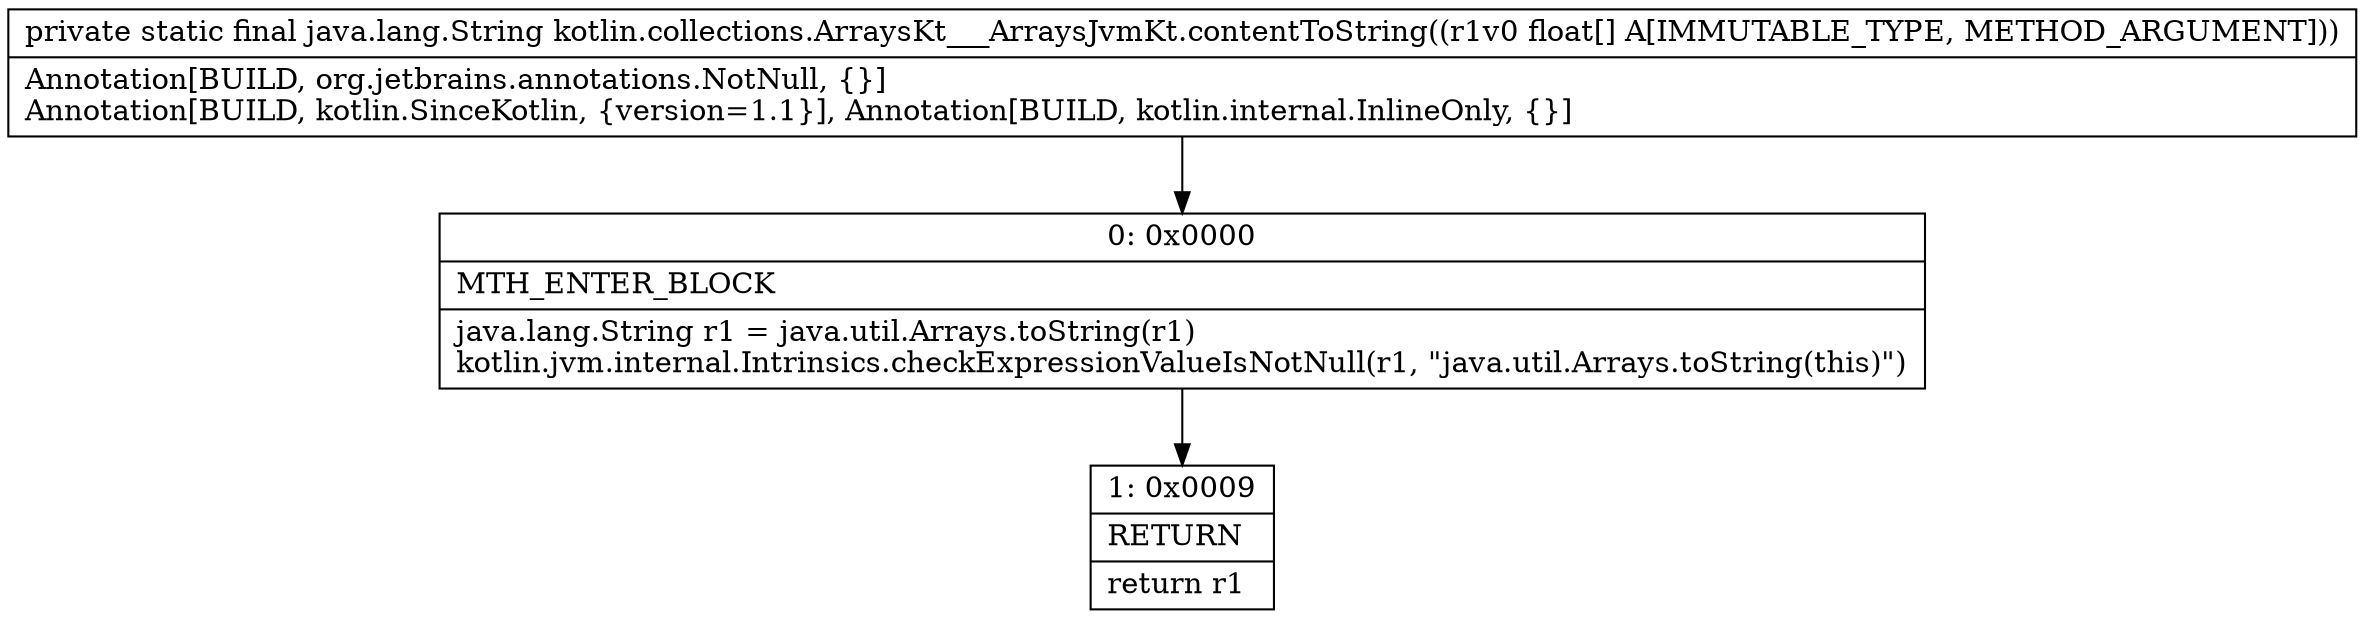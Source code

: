 digraph "CFG forkotlin.collections.ArraysKt___ArraysJvmKt.contentToString([F)Ljava\/lang\/String;" {
Node_0 [shape=record,label="{0\:\ 0x0000|MTH_ENTER_BLOCK\l|java.lang.String r1 = java.util.Arrays.toString(r1)\lkotlin.jvm.internal.Intrinsics.checkExpressionValueIsNotNull(r1, \"java.util.Arrays.toString(this)\")\l}"];
Node_1 [shape=record,label="{1\:\ 0x0009|RETURN\l|return r1\l}"];
MethodNode[shape=record,label="{private static final java.lang.String kotlin.collections.ArraysKt___ArraysJvmKt.contentToString((r1v0 float[] A[IMMUTABLE_TYPE, METHOD_ARGUMENT]))  | Annotation[BUILD, org.jetbrains.annotations.NotNull, \{\}]\lAnnotation[BUILD, kotlin.SinceKotlin, \{version=1.1\}], Annotation[BUILD, kotlin.internal.InlineOnly, \{\}]\l}"];
MethodNode -> Node_0;
Node_0 -> Node_1;
}

